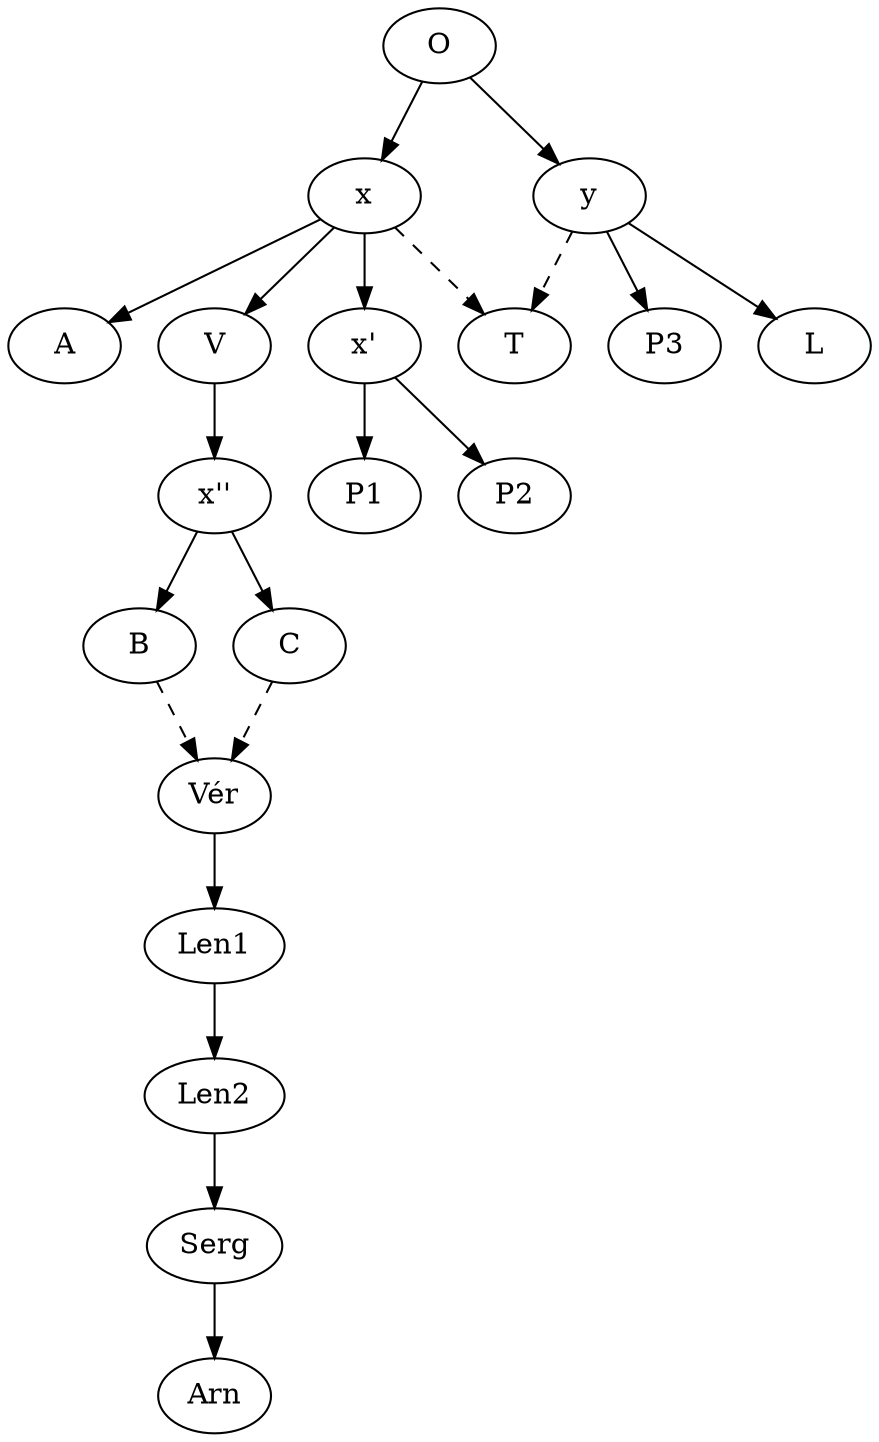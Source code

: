 digraph {

O -> x; 
O -> y;

y -> P3;
y -> L;

y -> T [style="dashed"];
x -> T [style="dashed"];

x -> A; 
x -> V; 
x -> xprime;
xprime [label="x'"]

xprime -> P1;
xprime -> P2;

V -> xprimeprime;
xprimeprime [label="x''"]

xprimeprime -> B; 
xprimeprime -> C;

B -> Vér [style="dashed"];
C ->Vér [style="dashed"];

Vér -> Len1; 
Len1 -> Len2; 
Len2 -> Serg;
Serg -> Arn;

}